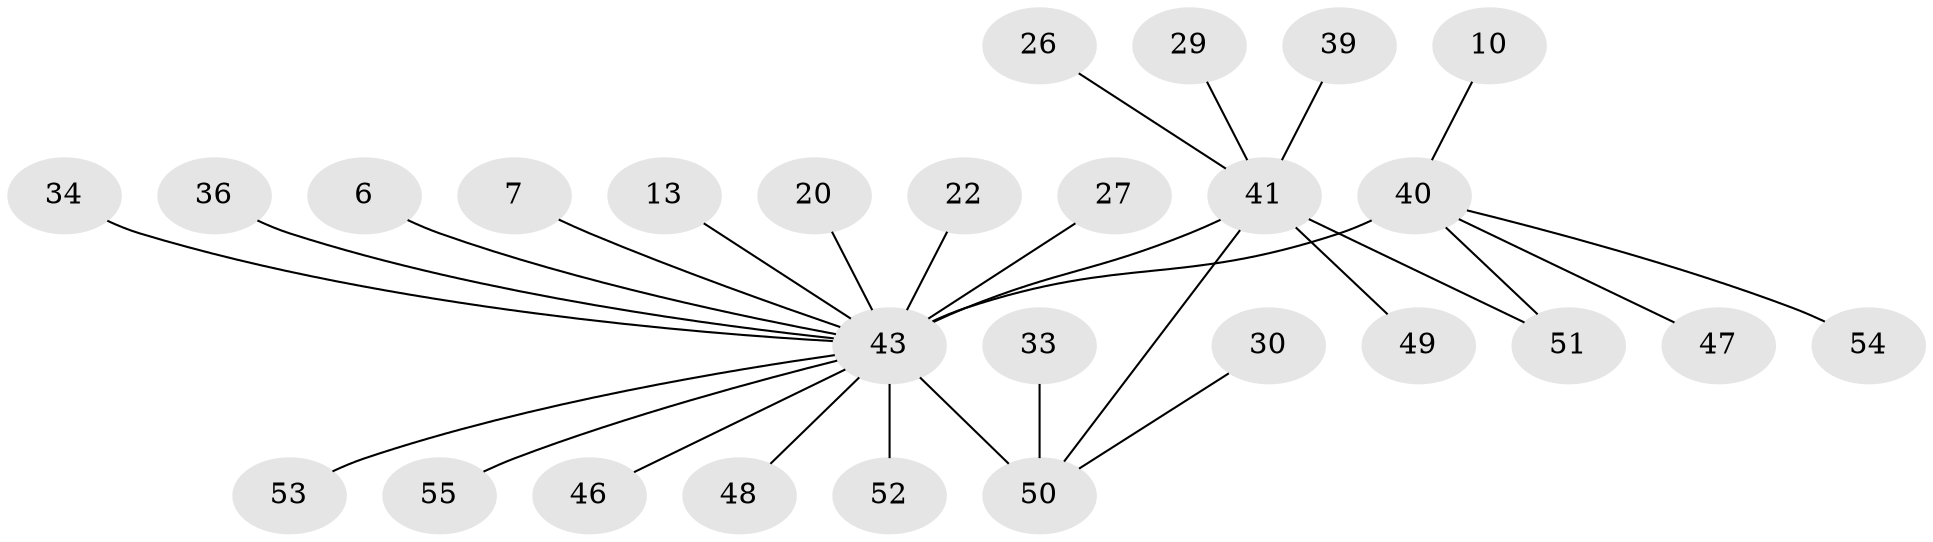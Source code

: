 // original degree distribution, {3: 0.09090909090909091, 20: 0.01818181818181818, 13: 0.01818181818181818, 11: 0.01818181818181818, 4: 0.12727272727272726, 1: 0.4, 5: 0.07272727272727272, 2: 0.23636363636363636, 7: 0.01818181818181818}
// Generated by graph-tools (version 1.1) at 2025/50/03/04/25 21:50:57]
// undirected, 27 vertices, 28 edges
graph export_dot {
graph [start="1"]
  node [color=gray90,style=filled];
  6;
  7;
  10;
  13;
  20;
  22;
  26;
  27;
  29;
  30;
  33;
  34;
  36 [super="+15"];
  39;
  40 [super="+4"];
  41 [super="+32+11"];
  43 [super="+5+19+42+37"];
  46 [super="+21"];
  47 [super="+44"];
  48;
  49;
  50 [super="+23+28"];
  51 [super="+45"];
  52 [super="+25+31"];
  53 [super="+24"];
  54;
  55;
  6 -- 43;
  7 -- 43;
  10 -- 40;
  13 -- 43;
  20 -- 43;
  22 -- 43 [weight=2];
  26 -- 41;
  27 -- 43;
  29 -- 41;
  30 -- 50;
  33 -- 50;
  34 -- 43 [weight=2];
  36 -- 43;
  39 -- 41;
  40 -- 51 [weight=2];
  40 -- 54;
  40 -- 43 [weight=7];
  40 -- 47;
  41 -- 49;
  41 -- 50;
  41 -- 51 [weight=2];
  41 -- 43 [weight=3];
  43 -- 55;
  43 -- 48;
  43 -- 50 [weight=6];
  43 -- 52 [weight=2];
  43 -- 46;
  43 -- 53 [weight=2];
}

